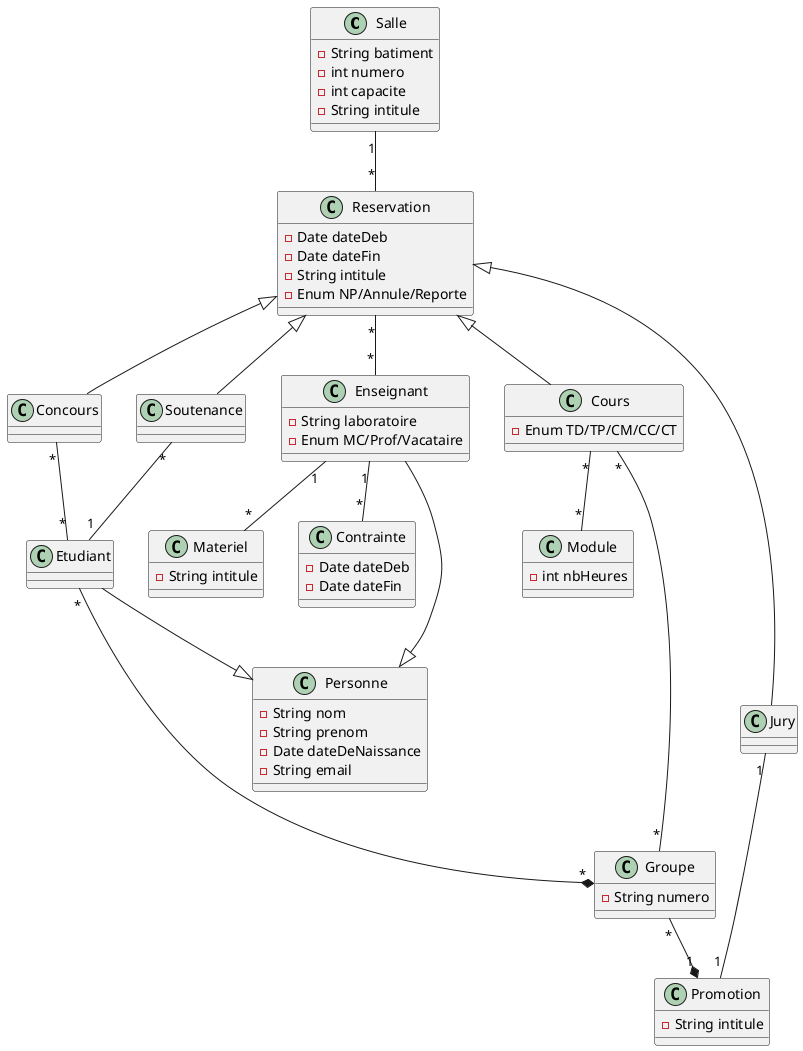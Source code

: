 @startuml

class Salle {
    -String batiment
    -int numero
    -int capacite
    -String intitule
}

class Cours {
    -Enum TD/TP/CM/CC/CT
}

class Personne {
    -String nom
    -String prenom
    -Date dateDeNaissance
    -String email
}

class Promotion {
    -String intitule
}

class Module {
    -int nbHeures
}

class Materiel {
    -String intitule
}

class Contrainte {
    -Date dateDeb
    -Date dateFin
}

class Groupe {
    -String numero
}

class Etudiant

class Enseignant {
    -String laboratoire
    -Enum MC/Prof/Vacataire
}

class Reservation {
    -Date dateDeb
    -Date dateFin
    -String intitule
    -Enum NP/Annule/Reporte
}

class Jury

class Concours 

Salle "1" -- "*" Reservation

Etudiant "*" --* "*" Groupe

Groupe "*" --* "1" Promotion 

Cours "*" ---- "*" Groupe

Cours "*" -- "*" Module

Enseignant "1" -- "*" Materiel

Enseignant "1" -- "*" Contrainte

Cours -up-|> Reservation

Soutenance -up-|> Reservation

Jury -up-|> Reservation

Concours -up-|> Reservation

Etudiant --|> Personne

Enseignant --|> Personne

Concours "*" -- "*" Etudiant

Reservation "*" -- "*" Enseignant

Jury "1" -- "1" Promotion

Soutenance "*" -- "1" Etudiant

@enduml
